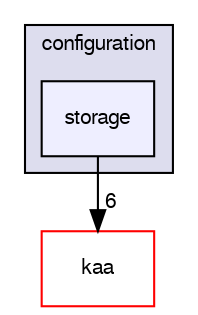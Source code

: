 digraph "/var/lib/jenkins/workspace/kaa_public/client/client-multi/client-cpp/impl/configuration/storage" {
  bgcolor=transparent;
  compound=true
  node [ fontsize="10", fontname="FreeSans"];
  edge [ labelfontsize="10", labelfontname="FreeSans"];
  subgraph clusterdir_ef278dcabae3586c770463c501a3aa6e {
    graph [ bgcolor="#ddddee", pencolor="black", label="configuration" fontname="FreeSans", fontsize="10", URL="dir_ef278dcabae3586c770463c501a3aa6e.html"]
  dir_45d4913fc8d02909ed17fe37b59303bc [shape=box, label="storage", style="filled", fillcolor="#eeeeff", pencolor="black", URL="dir_45d4913fc8d02909ed17fe37b59303bc.html"];
  }
  dir_1ac78b1500c3fd9a977bacb448b54d1a [shape=box label="kaa" color="red" URL="dir_1ac78b1500c3fd9a977bacb448b54d1a.html"];
  dir_45d4913fc8d02909ed17fe37b59303bc->dir_1ac78b1500c3fd9a977bacb448b54d1a [headlabel="6", labeldistance=1.5 headhref="dir_000027_000040.html"];
}
